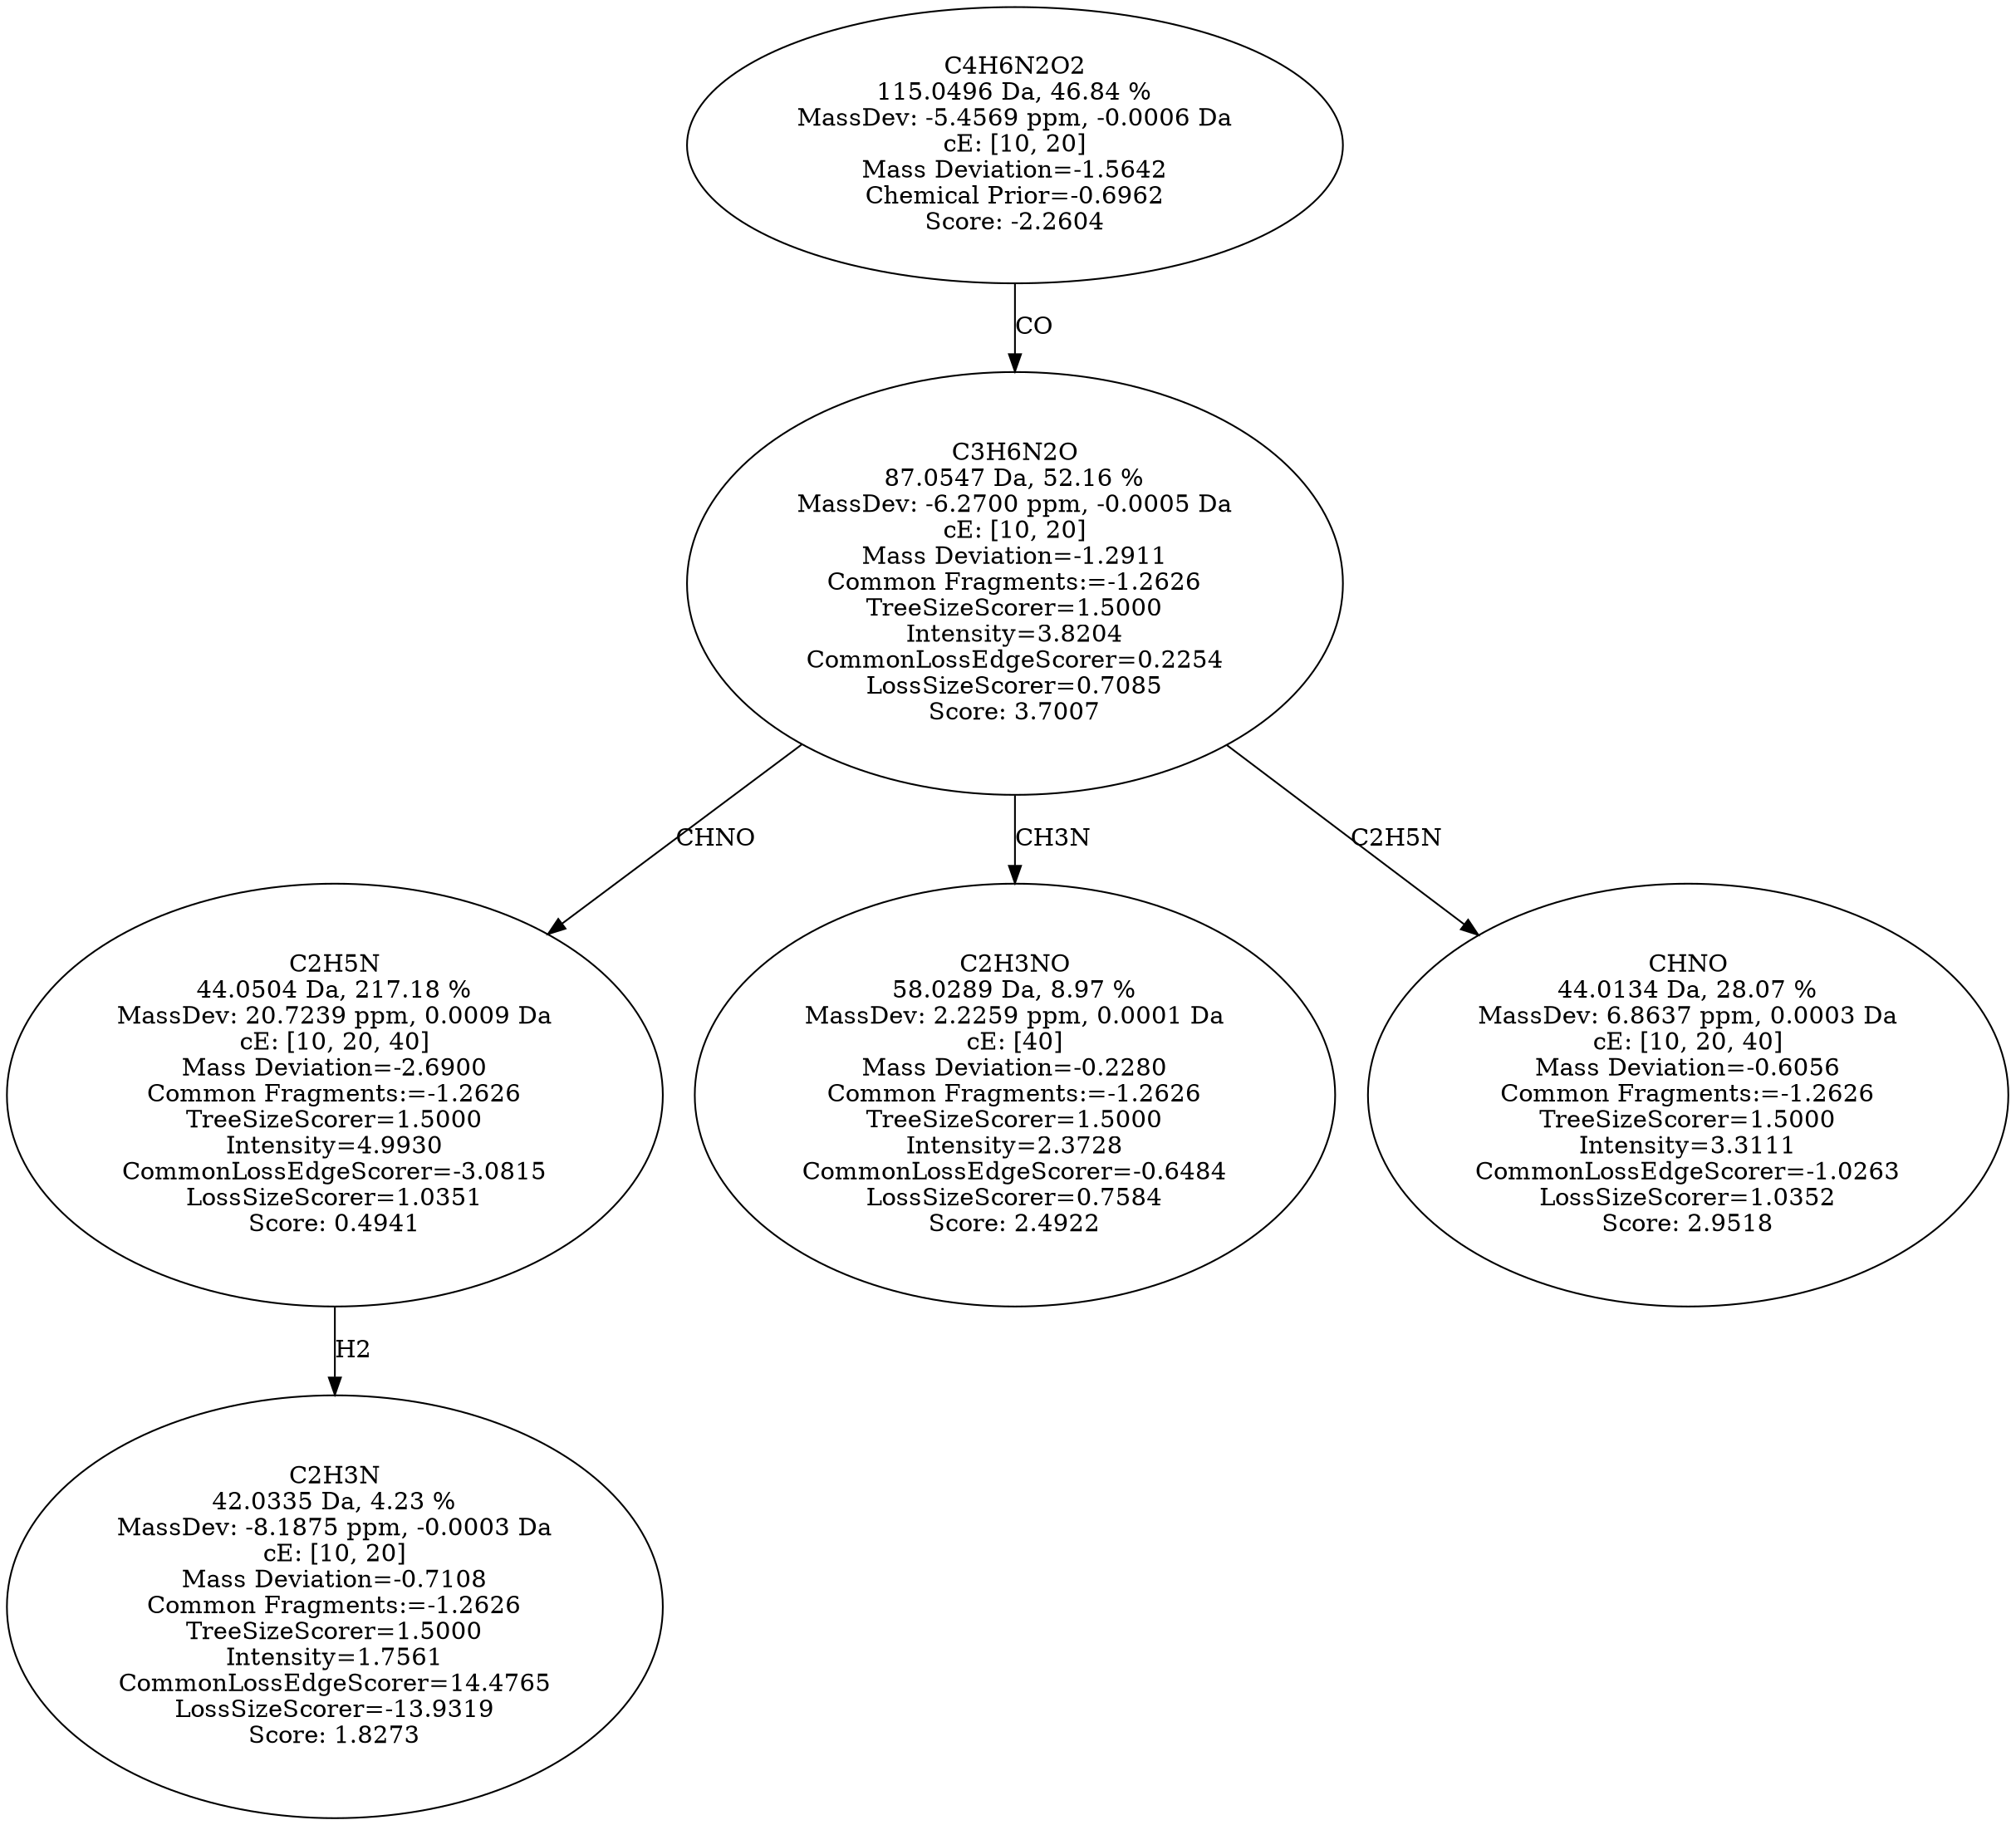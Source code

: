 strict digraph {
v1 [label="C2H3N\n42.0335 Da, 4.23 %\nMassDev: -8.1875 ppm, -0.0003 Da\ncE: [10, 20]\nMass Deviation=-0.7108\nCommon Fragments:=-1.2626\nTreeSizeScorer=1.5000\nIntensity=1.7561\nCommonLossEdgeScorer=14.4765\nLossSizeScorer=-13.9319\nScore: 1.8273"];
v2 [label="C2H5N\n44.0504 Da, 217.18 %\nMassDev: 20.7239 ppm, 0.0009 Da\ncE: [10, 20, 40]\nMass Deviation=-2.6900\nCommon Fragments:=-1.2626\nTreeSizeScorer=1.5000\nIntensity=4.9930\nCommonLossEdgeScorer=-3.0815\nLossSizeScorer=1.0351\nScore: 0.4941"];
v3 [label="C2H3NO\n58.0289 Da, 8.97 %\nMassDev: 2.2259 ppm, 0.0001 Da\ncE: [40]\nMass Deviation=-0.2280\nCommon Fragments:=-1.2626\nTreeSizeScorer=1.5000\nIntensity=2.3728\nCommonLossEdgeScorer=-0.6484\nLossSizeScorer=0.7584\nScore: 2.4922"];
v4 [label="CHNO\n44.0134 Da, 28.07 %\nMassDev: 6.8637 ppm, 0.0003 Da\ncE: [10, 20, 40]\nMass Deviation=-0.6056\nCommon Fragments:=-1.2626\nTreeSizeScorer=1.5000\nIntensity=3.3111\nCommonLossEdgeScorer=-1.0263\nLossSizeScorer=1.0352\nScore: 2.9518"];
v5 [label="C3H6N2O\n87.0547 Da, 52.16 %\nMassDev: -6.2700 ppm, -0.0005 Da\ncE: [10, 20]\nMass Deviation=-1.2911\nCommon Fragments:=-1.2626\nTreeSizeScorer=1.5000\nIntensity=3.8204\nCommonLossEdgeScorer=0.2254\nLossSizeScorer=0.7085\nScore: 3.7007"];
v6 [label="C4H6N2O2\n115.0496 Da, 46.84 %\nMassDev: -5.4569 ppm, -0.0006 Da\ncE: [10, 20]\nMass Deviation=-1.5642\nChemical Prior=-0.6962\nScore: -2.2604"];
v2 -> v1 [label="H2"];
v5 -> v2 [label="CHNO"];
v5 -> v3 [label="CH3N"];
v5 -> v4 [label="C2H5N"];
v6 -> v5 [label="CO"];
}